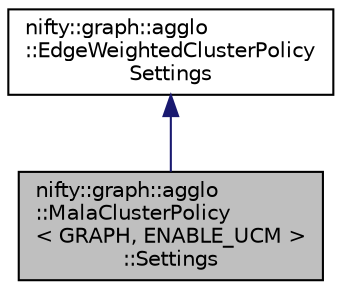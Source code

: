 digraph "nifty::graph::agglo::MalaClusterPolicy&lt; GRAPH, ENABLE_UCM &gt;::Settings"
{
  edge [fontname="Helvetica",fontsize="10",labelfontname="Helvetica",labelfontsize="10"];
  node [fontname="Helvetica",fontsize="10",shape=record];
  Node1 [label="nifty::graph::agglo\l::MalaClusterPolicy\l\< GRAPH, ENABLE_UCM \>\l::Settings",height=0.2,width=0.4,color="black", fillcolor="grey75", style="filled", fontcolor="black"];
  Node2 -> Node1 [dir="back",color="midnightblue",fontsize="10",style="solid"];
  Node2 [label="nifty::graph::agglo\l::EdgeWeightedClusterPolicy\lSettings",height=0.2,width=0.4,color="black", fillcolor="white", style="filled",URL="$structnifty_1_1graph_1_1agglo_1_1EdgeWeightedClusterPolicySettings.html"];
}
